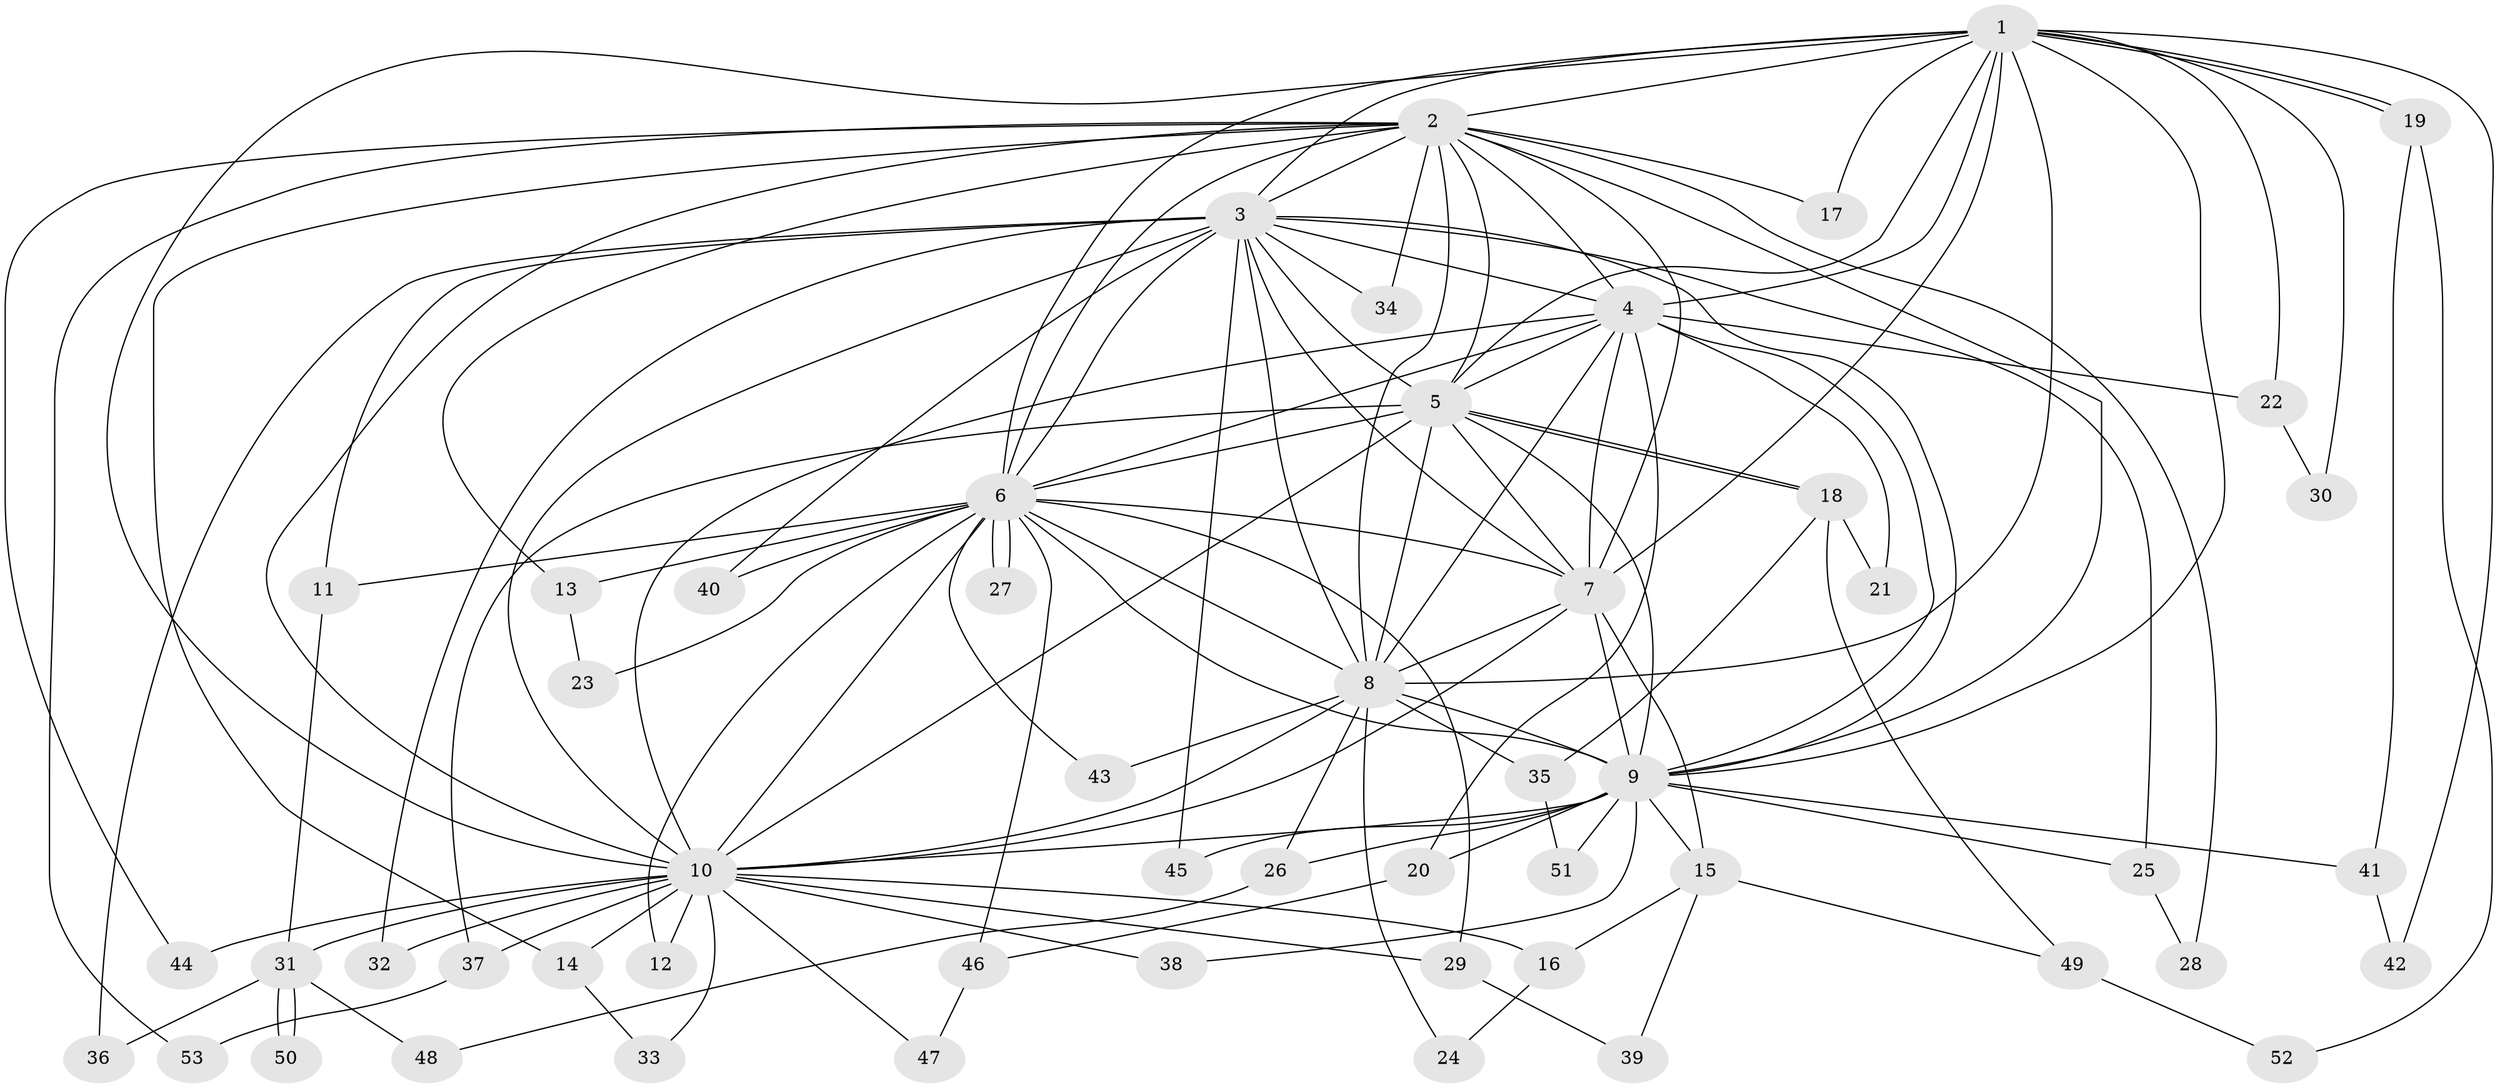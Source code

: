 // coarse degree distribution, {7: 0.125, 1: 0.25, 5: 0.125, 9: 0.0625, 2: 0.1875, 10: 0.0625, 3: 0.1875}
// Generated by graph-tools (version 1.1) at 2025/36/03/04/25 23:36:35]
// undirected, 53 vertices, 131 edges
graph export_dot {
  node [color=gray90,style=filled];
  1;
  2;
  3;
  4;
  5;
  6;
  7;
  8;
  9;
  10;
  11;
  12;
  13;
  14;
  15;
  16;
  17;
  18;
  19;
  20;
  21;
  22;
  23;
  24;
  25;
  26;
  27;
  28;
  29;
  30;
  31;
  32;
  33;
  34;
  35;
  36;
  37;
  38;
  39;
  40;
  41;
  42;
  43;
  44;
  45;
  46;
  47;
  48;
  49;
  50;
  51;
  52;
  53;
  1 -- 2;
  1 -- 3;
  1 -- 4;
  1 -- 5;
  1 -- 6;
  1 -- 7;
  1 -- 8;
  1 -- 9;
  1 -- 10;
  1 -- 17;
  1 -- 19;
  1 -- 19;
  1 -- 22;
  1 -- 30;
  1 -- 42;
  2 -- 3;
  2 -- 4;
  2 -- 5;
  2 -- 6;
  2 -- 7;
  2 -- 8;
  2 -- 9;
  2 -- 10;
  2 -- 13;
  2 -- 14;
  2 -- 17;
  2 -- 28;
  2 -- 34;
  2 -- 44;
  2 -- 53;
  3 -- 4;
  3 -- 5;
  3 -- 6;
  3 -- 7;
  3 -- 8;
  3 -- 9;
  3 -- 10;
  3 -- 11;
  3 -- 25;
  3 -- 32;
  3 -- 34;
  3 -- 36;
  3 -- 40;
  3 -- 45;
  4 -- 5;
  4 -- 6;
  4 -- 7;
  4 -- 8;
  4 -- 9;
  4 -- 10;
  4 -- 20;
  4 -- 21;
  4 -- 22;
  5 -- 6;
  5 -- 7;
  5 -- 8;
  5 -- 9;
  5 -- 10;
  5 -- 18;
  5 -- 18;
  5 -- 37;
  6 -- 7;
  6 -- 8;
  6 -- 9;
  6 -- 10;
  6 -- 11;
  6 -- 12;
  6 -- 13;
  6 -- 23;
  6 -- 27;
  6 -- 27;
  6 -- 29;
  6 -- 40;
  6 -- 43;
  6 -- 46;
  7 -- 8;
  7 -- 9;
  7 -- 10;
  7 -- 15;
  8 -- 9;
  8 -- 10;
  8 -- 24;
  8 -- 26;
  8 -- 35;
  8 -- 43;
  9 -- 10;
  9 -- 15;
  9 -- 20;
  9 -- 25;
  9 -- 26;
  9 -- 38;
  9 -- 41;
  9 -- 45;
  9 -- 51;
  10 -- 12;
  10 -- 14;
  10 -- 16;
  10 -- 29;
  10 -- 31;
  10 -- 32;
  10 -- 33;
  10 -- 37;
  10 -- 38;
  10 -- 44;
  10 -- 47;
  11 -- 31;
  13 -- 23;
  14 -- 33;
  15 -- 16;
  15 -- 39;
  15 -- 49;
  16 -- 24;
  18 -- 21;
  18 -- 35;
  18 -- 49;
  19 -- 41;
  19 -- 52;
  20 -- 46;
  22 -- 30;
  25 -- 28;
  26 -- 48;
  29 -- 39;
  31 -- 36;
  31 -- 48;
  31 -- 50;
  31 -- 50;
  35 -- 51;
  37 -- 53;
  41 -- 42;
  46 -- 47;
  49 -- 52;
}
